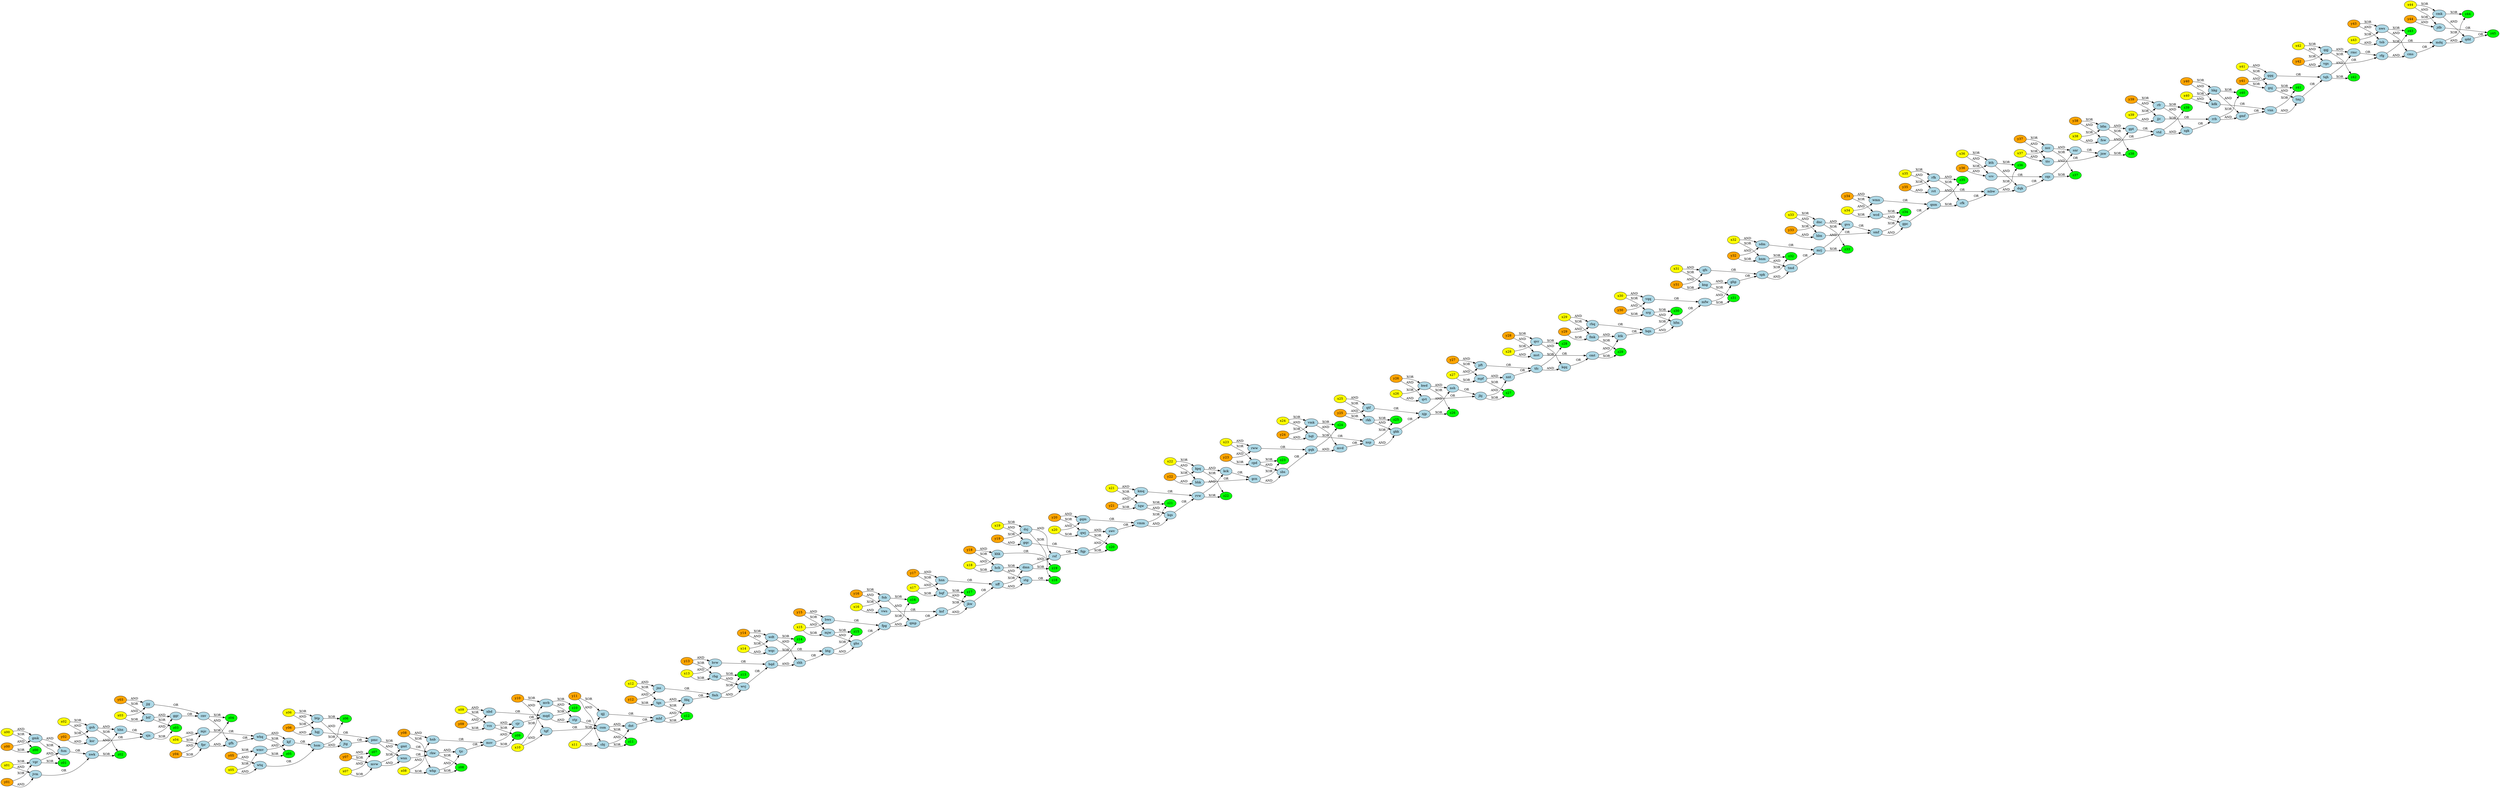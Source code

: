 digraph circuit {
  rankdir=LR;
  "dnt" [label="dnt", fillcolor="lightblue", style="filled", shape="ellipse"];
  "swv" [label="swv", fillcolor="lightblue", style="filled", shape="ellipse"];
  "fsm" [label="fsm", fillcolor="lightblue", style="filled", shape="ellipse"];
  "fnb" [label="fnb", fillcolor="lightblue", style="filled", shape="ellipse"];
  "x04" [label="x04", fillcolor="yellow", style="filled", shape="ellipse"];
  "y39" [label="y39", fillcolor="orange", style="filled", shape="ellipse"];
  "gvs" [label="gvs", fillcolor="lightblue", style="filled", shape="ellipse"];
  "z04" [label="z04", fillcolor="green", style="filled", shape="ellipse"];
  "ggr" [label="ggr", fillcolor="lightblue", style="filled", shape="ellipse"];
  "z20" [label="z20", fillcolor="green", style="filled", shape="ellipse"];
  "tfc" [label="tfc", fillcolor="lightblue", style="filled", shape="ellipse"];
  "vqq" [label="vqq", fillcolor="lightblue", style="filled", shape="ellipse"];
  "x33" [label="x33", fillcolor="yellow", style="filled", shape="ellipse"];
  "y34" [label="y34", fillcolor="orange", style="filled", shape="ellipse"];
  "x12" [label="x12", fillcolor="yellow", style="filled", shape="ellipse"];
  "z14" [label="z14", fillcolor="green", style="filled", shape="ellipse"];
  "qfs" [label="qfs", fillcolor="lightblue", style="filled", shape="ellipse"];
  "rfk" [label="rfk", fillcolor="lightblue", style="filled", shape="ellipse"];
  "vgr" [label="vgr", fillcolor="lightblue", style="filled", shape="ellipse"];
  "hnb" [label="hnb", fillcolor="lightblue", style="filled", shape="ellipse"];
  "hkg" [label="hkg", fillcolor="lightblue", style="filled", shape="ellipse"];
  "x44" [label="x44", fillcolor="yellow", style="filled", shape="ellipse"];
  "y05" [label="y05", fillcolor="orange", style="filled", shape="ellipse"];
  "wdt" [label="wdt", fillcolor="lightblue", style="filled", shape="ellipse"];
  "sjn" [label="sjn", fillcolor="lightblue", style="filled", shape="ellipse"];
  "dsj" [label="dsj", fillcolor="lightblue", style="filled", shape="ellipse"];
  "z28" [label="z28", fillcolor="green", style="filled", shape="ellipse"];
  "mqd" [label="mqd", fillcolor="lightblue", style="filled", shape="ellipse"];
  "nnt" [label="nnt", fillcolor="lightblue", style="filled", shape="ellipse"];
  "z44" [label="z44", fillcolor="green", style="filled", shape="ellipse"];
  "z34" [label="z34", fillcolor="green", style="filled", shape="ellipse"];
  "mrj" [label="mrj", fillcolor="lightblue", style="filled", shape="ellipse"];
  "z33" [label="z33", fillcolor="green", style="filled", shape="ellipse"];
  "y43" [label="y43", fillcolor="orange", style="filled", shape="ellipse"];
  "rfr" [label="rfr", fillcolor="lightblue", style="filled", shape="ellipse"];
  "qqj" [label="qqj", fillcolor="lightblue", style="filled", shape="ellipse"];
  "gfh" [label="gfh", fillcolor="lightblue", style="filled", shape="ellipse"];
  "cjr" [label="cjr", fillcolor="lightblue", style="filled", shape="ellipse"];
  "qnm" [label="qnm", fillcolor="lightblue", style="filled", shape="ellipse"];
  "y18" [label="y18", fillcolor="orange", style="filled", shape="ellipse"];
  "spk" [label="spk", fillcolor="lightblue", style="filled", shape="ellipse"];
  "z21" [label="z21", fillcolor="green", style="filled", shape="ellipse"];
  "bws" [label="bws", fillcolor="lightblue", style="filled", shape="ellipse"];
  "z19" [label="z19", fillcolor="green", style="filled", shape="ellipse"];
  "srg" [label="srg", fillcolor="lightblue", style="filled", shape="ellipse"];
  "hsm" [label="hsm", fillcolor="lightblue", style="filled", shape="ellipse"];
  "x25" [label="x25", fillcolor="yellow", style="filled", shape="ellipse"];
  "z30" [label="z30", fillcolor="green", style="filled", shape="ellipse"];
  "qvr" [label="qvr", fillcolor="lightblue", style="filled", shape="ellipse"];
  "ktk" [label="ktk", fillcolor="lightblue", style="filled", shape="ellipse"];
  "wmn" [label="wmn", fillcolor="lightblue", style="filled", shape="ellipse"];
  "x29" [label="x29", fillcolor="yellow", style="filled", shape="ellipse"];
  "khk" [label="khk", fillcolor="lightblue", style="filled", shape="ellipse"];
  "kjf" [label="kjf", fillcolor="lightblue", style="filled", shape="ellipse"];
  "vmm" [label="vmm", fillcolor="lightblue", style="filled", shape="ellipse"];
  "z40" [label="z40", fillcolor="green", style="filled", shape="ellipse"];
  "pft" [label="pft", fillcolor="lightblue", style="filled", shape="ellipse"];
  "x09" [label="x09", fillcolor="yellow", style="filled", shape="ellipse"];
  "hqd" [label="hqd", fillcolor="lightblue", style="filled", shape="ellipse"];
  "y12" [label="y12", fillcolor="orange", style="filled", shape="ellipse"];
  "mvb" [label="mvb", fillcolor="lightblue", style="filled", shape="ellipse"];
  "vmk" [label="vmk", fillcolor="lightblue", style="filled", shape="ellipse"];
  "z35" [label="z35", fillcolor="green", style="filled", shape="ellipse"];
  "rww" [label="rww", fillcolor="lightblue", style="filled", shape="ellipse"];
  "z16" [label="z16", fillcolor="green", style="filled", shape="ellipse"];
  "x36" [label="x36", fillcolor="yellow", style="filled", shape="ellipse"];
  "z18" [label="z18", fillcolor="green", style="filled", shape="ellipse"];
  "tjc" [label="tjc", fillcolor="lightblue", style="filled", shape="ellipse"];
  "x23" [label="x23", fillcolor="yellow", style="filled", shape="ellipse"];
  "z15" [label="z15", fillcolor="green", style="filled", shape="ellipse"];
  "smf" [label="smf", fillcolor="lightblue", style="filled", shape="ellipse"];
  "rrb" [label="rrb", fillcolor="lightblue", style="filled", shape="ellipse"];
  "z23" [label="z23", fillcolor="green", style="filled", shape="ellipse"];
  "x41" [label="x41", fillcolor="yellow", style="filled", shape="ellipse"];
  "y27" [label="y27", fillcolor="orange", style="filled", shape="ellipse"];
  "z25" [label="z25", fillcolor="green", style="filled", shape="ellipse"];
  "hnn" [label="hnn", fillcolor="lightblue", style="filled", shape="ellipse"];
  "gpc" [label="gpc", fillcolor="lightblue", style="filled", shape="ellipse"];
  "kwd" [label="kwd", fillcolor="lightblue", style="filled", shape="ellipse"];
  "y36" [label="y36", fillcolor="orange", style="filled", shape="ellipse"];
  "ncc" [label="ncc", fillcolor="lightblue", style="filled", shape="ellipse"];
  "mjw" [label="mjw", fillcolor="lightblue", style="filled", shape="ellipse"];
  "shh" [label="shh", fillcolor="lightblue", style="filled", shape="ellipse"];
  "y28" [label="y28", fillcolor="orange", style="filled", shape="ellipse"];
  "wmv" [label="wmv", fillcolor="lightblue", style="filled", shape="ellipse"];
  "rmc" [label="rmc", fillcolor="lightblue", style="filled", shape="ellipse"];
  "y11" [label="y11", fillcolor="orange", style="filled", shape="ellipse"];
  "x32" [label="x32", fillcolor="yellow", style="filled", shape="ellipse"];
  "y20" [label="y20", fillcolor="orange", style="filled", shape="ellipse"];
  "x21" [label="x21", fillcolor="yellow", style="filled", shape="ellipse"];
  "kth" [label="kth", fillcolor="lightblue", style="filled", shape="ellipse"];
  "qqq" [label="qqq", fillcolor="lightblue", style="filled", shape="ellipse"];
  "njp" [label="njp", fillcolor="lightblue", style="filled", shape="ellipse"];
  "vws" [label="vws", fillcolor="lightblue", style="filled", shape="ellipse"];
  "ksf" [label="ksf", fillcolor="lightblue", style="filled", shape="ellipse"];
  "vtd" [label="vtd", fillcolor="lightblue", style="filled", shape="ellipse"];
  "rhq" [label="rhq", fillcolor="lightblue", style="filled", shape="ellipse"];
  "z06" [label="z06", fillcolor="green", style="filled", shape="ellipse"];
  "jjg" [label="jjg", fillcolor="lightblue", style="filled", shape="ellipse"];
  "whq" [label="whq", fillcolor="lightblue", style="filled", shape="ellipse"];
  "fqp" [label="fqp", fillcolor="lightblue", style="filled", shape="ellipse"];
  "gqm" [label="gqm", fillcolor="lightblue", style="filled", shape="ellipse"];
  "rfg" [label="rfg", fillcolor="lightblue", style="filled", shape="ellipse"];
  "cmt" [label="cmt", fillcolor="lightblue", style="filled", shape="ellipse"];
  "z17" [label="z17", fillcolor="green", style="filled", shape="ellipse"];
  "y44" [label="y44", fillcolor="orange", style="filled", shape="ellipse"];
  "kpq" [label="kpq", fillcolor="lightblue", style="filled", shape="ellipse"];
  "btg" [label="btg", fillcolor="lightblue", style="filled", shape="ellipse"];
  "gpt" [label="gpt", fillcolor="lightblue", style="filled", shape="ellipse"];
  "y21" [label="y21", fillcolor="orange", style="filled", shape="ellipse"];
  "x42" [label="x42", fillcolor="yellow", style="filled", shape="ellipse"];
  "y03" [label="y03", fillcolor="orange", style="filled", shape="ellipse"];
  "x06" [label="x06", fillcolor="yellow", style="filled", shape="ellipse"];
  "z36" [label="z36", fillcolor="green", style="filled", shape="ellipse"];
  "gmt" [label="gmt", fillcolor="lightblue", style="filled", shape="ellipse"];
  "z38" [label="z38", fillcolor="green", style="filled", shape="ellipse"];
  "z11" [label="z11", fillcolor="green", style="filled", shape="ellipse"];
  "nsh" [label="nsh", fillcolor="lightblue", style="filled", shape="ellipse"];
  "ttv" [label="ttv", fillcolor="lightblue", style="filled", shape="ellipse"];
  "x19" [label="x19", fillcolor="yellow", style="filled", shape="ellipse"];
  "y37" [label="y37", fillcolor="orange", style="filled", shape="ellipse"];
  "gqk" [label="gqk", fillcolor="lightblue", style="filled", shape="ellipse"];
  "gnj" [label="gnj", fillcolor="lightblue", style="filled", shape="ellipse"];
  "z27" [label="z27", fillcolor="green", style="filled", shape="ellipse"];
  "x35" [label="x35", fillcolor="yellow", style="filled", shape="ellipse"];
  "gcn" [label="gcn", fillcolor="lightblue", style="filled", shape="ellipse"];
  "z32" [label="z32", fillcolor="green", style="filled", shape="ellipse"];
  "cfk" [label="cfk", fillcolor="lightblue", style="filled", shape="ellipse"];
  "hqn" [label="hqn", fillcolor="lightblue", style="filled", shape="ellipse"];
  "y08" [label="y08", fillcolor="orange", style="filled", shape="ellipse"];
  "qjj" [label="qjj", fillcolor="lightblue", style="filled", shape="ellipse"];
  "gqc" [label="gqc", fillcolor="lightblue", style="filled", shape="ellipse"];
  "btp" [label="btp", fillcolor="lightblue", style="filled", shape="ellipse"];
  "ghp" [label="ghp", fillcolor="lightblue", style="filled", shape="ellipse"];
  "z03" [label="z03", fillcolor="green", style="filled", shape="ellipse"];
  "x08" [label="x08", fillcolor="yellow", style="filled", shape="ellipse"];
  "z29" [label="z29", fillcolor="green", style="filled", shape="ellipse"];
  "whp" [label="whp", fillcolor="lightblue", style="filled", shape="ellipse"];
  "z39" [label="z39", fillcolor="green", style="filled", shape="ellipse"];
  "mhf" [label="mhf", fillcolor="lightblue", style="filled", shape="ellipse"];
  "cbj" [label="cbj", fillcolor="lightblue", style="filled", shape="ellipse"];
  "kmq" [label="kmq", fillcolor="lightblue", style="filled", shape="ellipse"];
  "qvt" [label="qvt", fillcolor="lightblue", style="filled", shape="ellipse"];
  "kck" [label="kck", fillcolor="lightblue", style="filled", shape="ellipse"];
  "qwj" [label="qwj", fillcolor="lightblue", style="filled", shape="ellipse"];
  "x22" [label="x22", fillcolor="yellow", style="filled", shape="ellipse"];
  "z43" [label="z43", fillcolor="green", style="filled", shape="ellipse"];
  "x30" [label="x30", fillcolor="yellow", style="filled", shape="ellipse"];
  "sgk" [label="sgk", fillcolor="lightblue", style="filled", shape="ellipse"];
  "x02" [label="x02", fillcolor="yellow", style="filled", shape="ellipse"];
  "x01" [label="x01", fillcolor="yellow", style="filled", shape="ellipse"];
  "y42" [label="y42", fillcolor="orange", style="filled", shape="ellipse"];
  "jtg" [label="jtg", fillcolor="lightblue", style="filled", shape="ellipse"];
  "jbj" [label="jbj", fillcolor="lightblue", style="filled", shape="ellipse"];
  "y14" [label="y14", fillcolor="orange", style="filled", shape="ellipse"];
  "fmh" [label="fmh", fillcolor="lightblue", style="filled", shape="ellipse"];
  "y15" [label="y15", fillcolor="orange", style="filled", shape="ellipse"];
  "bhk" [label="bhk", fillcolor="lightblue", style="filled", shape="ellipse"];
  "x39" [label="x39", fillcolor="yellow", style="filled", shape="ellipse"];
  "fdq" [label="fdq", fillcolor="lightblue", style="filled", shape="ellipse"];
  "y07" [label="y07", fillcolor="orange", style="filled", shape="ellipse"];
  "gmf" [label="gmf", fillcolor="lightblue", style="filled", shape="ellipse"];
  "dmn" [label="dmn", fillcolor="lightblue", style="filled", shape="ellipse"];
  "dnc" [label="dnc", fillcolor="lightblue", style="filled", shape="ellipse"];
  "z41" [label="z41", fillcolor="green", style="filled", shape="ellipse"];
  "x34" [label="x34", fillcolor="yellow", style="filled", shape="ellipse"];
  "x15" [label="x15", fillcolor="yellow", style="filled", shape="ellipse"];
  "y10" [label="y10", fillcolor="orange", style="filled", shape="ellipse"];
  "y25" [label="y25", fillcolor="orange", style="filled", shape="ellipse"];
  "gkk" [label="gkk", fillcolor="lightblue", style="filled", shape="ellipse"];
  "z42" [label="z42", fillcolor="green", style="filled", shape="ellipse"];
  "wcd" [label="wcd", fillcolor="lightblue", style="filled", shape="ellipse"];
  "mst" [label="mst", fillcolor="lightblue", style="filled", shape="ellipse"];
  "nbd" [label="nbd", fillcolor="lightblue", style="filled", shape="ellipse"];
  "x00" [label="x00", fillcolor="yellow", style="filled", shape="ellipse"];
  "mjc" [label="mjc", fillcolor="lightblue", style="filled", shape="ellipse"];
  "sdm" [label="sdm", fillcolor="lightblue", style="filled", shape="ellipse"];
  "csm" [label="csm", fillcolor="lightblue", style="filled", shape="ellipse"];
  "z22" [label="z22", fillcolor="green", style="filled", shape="ellipse"];
  "hhn" [label="hhn", fillcolor="lightblue", style="filled", shape="ellipse"];
  "hfm" [label="hfm", fillcolor="lightblue", style="filled", shape="ellipse"];
  "z24" [label="z24", fillcolor="green", style="filled", shape="ellipse"];
  "tmd" [label="tmd", fillcolor="lightblue", style="filled", shape="ellipse"];
  "z12" [label="z12", fillcolor="green", style="filled", shape="ellipse"];
  "nws" [label="nws", fillcolor="lightblue", style="filled", shape="ellipse"];
  "qmp" [label="qmp", fillcolor="lightblue", style="filled", shape="ellipse"];
  "ghs" [label="ghs", fillcolor="lightblue", style="filled", shape="ellipse"];
  "hvw" [label="hvw", fillcolor="lightblue", style="filled", shape="ellipse"];
  "mvd" [label="mvd", fillcolor="lightblue", style="filled", shape="ellipse"];
  "z26" [label="z26", fillcolor="green", style="filled", shape="ellipse"];
  "gmk" [label="gmk", fillcolor="lightblue", style="filled", shape="ellipse"];
  "x27" [label="x27", fillcolor="yellow", style="filled", shape="ellipse"];
  "x43" [label="x43", fillcolor="yellow", style="filled", shape="ellipse"];
  "tsb" [label="tsb", fillcolor="lightblue", style="filled", shape="ellipse"];
  "x18" [label="x18", fillcolor="yellow", style="filled", shape="ellipse"];
  "vnn" [label="vnn", fillcolor="lightblue", style="filled", shape="ellipse"];
  "fmk" [label="fmk", fillcolor="lightblue", style="filled", shape="ellipse"];
  "cms" [label="cms", fillcolor="lightblue", style="filled", shape="ellipse"];
  "y16" [label="y16", fillcolor="orange", style="filled", shape="ellipse"];
  "bqf" [label="bqf", fillcolor="lightblue", style="filled", shape="ellipse"];
  "vrv" [label="vrv", fillcolor="lightblue", style="filled", shape="ellipse"];
  "y19" [label="y19", fillcolor="orange", style="filled", shape="ellipse"];
  "mbw" [label="mbw", fillcolor="lightblue", style="filled", shape="ellipse"];
  "jns" [label="jns", fillcolor="lightblue", style="filled", shape="ellipse"];
  "x10" [label="x10", fillcolor="yellow", style="filled", shape="ellipse"];
  "z02" [label="z02", fillcolor="green", style="filled", shape="ellipse"];
  "z45" [label="z45", fillcolor="green", style="filled", shape="ellipse"];
  "z01" [label="z01", fillcolor="green", style="filled", shape="ellipse"];
  "mfw" [label="mfw", fillcolor="lightblue", style="filled", shape="ellipse"];
  "y09" [label="y09", fillcolor="orange", style="filled", shape="ellipse"];
  "y26" [label="y26", fillcolor="orange", style="filled", shape="ellipse"];
  "y17" [label="y17", fillcolor="orange", style="filled", shape="ellipse"];
  "nwk" [label="nwk", fillcolor="lightblue", style="filled", shape="ellipse"];
  "y00" [label="y00", fillcolor="orange", style="filled", shape="ellipse"];
  "hgj" [label="hgj", fillcolor="lightblue", style="filled", shape="ellipse"];
  "y40" [label="y40", fillcolor="orange", style="filled", shape="ellipse"];
  "mpf" [label="mpf", fillcolor="lightblue", style="filled", shape="ellipse"];
  "gsh" [label="gsh", fillcolor="lightblue", style="filled", shape="ellipse"];
  "qtf" [label="qtf", fillcolor="lightblue", style="filled", shape="ellipse"];
  "x40" [label="x40", fillcolor="yellow", style="filled", shape="ellipse"];
  "nff" [label="nff", fillcolor="lightblue", style="filled", shape="ellipse"];
  "y38" [label="y38", fillcolor="orange", style="filled", shape="ellipse"];
  "y13" [label="y13", fillcolor="orange", style="filled", shape="ellipse"];
  "x16" [label="x16", fillcolor="yellow", style="filled", shape="ellipse"];
  "x13" [label="x13", fillcolor="yellow", style="filled", shape="ellipse"];
  "x31" [label="x31", fillcolor="yellow", style="filled", shape="ellipse"];
  "y33" [label="y33", fillcolor="orange", style="filled", shape="ellipse"];
  "kng" [label="kng", fillcolor="lightblue", style="filled", shape="ellipse"];
  "vgs" [label="vgs", fillcolor="lightblue", style="filled", shape="ellipse"];
  "dqk" [label="dqk", fillcolor="lightblue", style="filled", shape="ellipse"];
  "jkw" [label="jkw", fillcolor="lightblue", style="filled", shape="ellipse"];
  "rct" [label="rct", fillcolor="lightblue", style="filled", shape="ellipse"];
  "x26" [label="x26", fillcolor="yellow", style="filled", shape="ellipse"];
  "hbn" [label="hbn", fillcolor="lightblue", style="filled", shape="ellipse"];
  "y31" [label="y31", fillcolor="orange", style="filled", shape="ellipse"];
  "tgs" [label="tgs", fillcolor="lightblue", style="filled", shape="ellipse"];
  "jnw" [label="jnw", fillcolor="lightblue", style="filled", shape="ellipse"];
  "z31" [label="z31", fillcolor="green", style="filled", shape="ellipse"];
  "z00" [label="z00", fillcolor="green", style="filled", shape="ellipse"];
  "kqs" [label="kqs", fillcolor="lightblue", style="filled", shape="ellipse"];
  "sbs" [label="sbs", fillcolor="lightblue", style="filled", shape="ellipse"];
  "jjc" [label="jjc", fillcolor="lightblue", style="filled", shape="ellipse"];
  "hqt" [label="hqt", fillcolor="lightblue", style="filled", shape="ellipse"];
  "cqs" [label="cqs", fillcolor="lightblue", style="filled", shape="ellipse"];
  "msv" [label="msv", fillcolor="lightblue", style="filled", shape="ellipse"];
  "bfm" [label="bfm", fillcolor="lightblue", style="filled", shape="ellipse"];
  "cmk" [label="cmk", fillcolor="lightblue", style="filled", shape="ellipse"];
  "jvm" [label="jvm", fillcolor="lightblue", style="filled", shape="ellipse"];
  "z08" [label="z08", fillcolor="green", style="filled", shape="ellipse"];
  "x37" [label="x37", fillcolor="yellow", style="filled", shape="ellipse"];
  "x38" [label="x38", fillcolor="yellow", style="filled", shape="ellipse"];
  "z07" [label="z07", fillcolor="green", style="filled", shape="ellipse"];
  "y35" [label="y35", fillcolor="orange", style="filled", shape="ellipse"];
  "rkw" [label="rkw", fillcolor="lightblue", style="filled", shape="ellipse"];
  "z10" [label="z10", fillcolor="green", style="filled", shape="ellipse"];
  "stg" [label="stg", fillcolor="lightblue", style="filled", shape="ellipse"];
  "fpr" [label="fpr", fillcolor="lightblue", style="filled", shape="ellipse"];
  "ksr" [label="ksr", fillcolor="lightblue", style="filled", shape="ellipse"];
  "mvw" [label="mvw", fillcolor="lightblue", style="filled", shape="ellipse"];
  "y04" [label="y04", fillcolor="orange", style="filled", shape="ellipse"];
  "y22" [label="y22", fillcolor="orange", style="filled", shape="ellipse"];
  "x05" [label="x05", fillcolor="yellow", style="filled", shape="ellipse"];
  "y32" [label="y32", fillcolor="orange", style="filled", shape="ellipse"];
  "nsp" [label="nsp", fillcolor="lightblue", style="filled", shape="ellipse"];
  "qdd" [label="qdd", fillcolor="lightblue", style="filled", shape="ellipse"];
  "wnn" [label="wnn", fillcolor="lightblue", style="filled", shape="ellipse"];
  "fsw" [label="fsw", fillcolor="lightblue", style="filled", shape="ellipse"];
  "y06" [label="y06", fillcolor="orange", style="filled", shape="ellipse"];
  "x07" [label="x07", fillcolor="yellow", style="filled", shape="ellipse"];
  "x03" [label="x03", fillcolor="yellow", style="filled", shape="ellipse"];
  "y01" [label="y01", fillcolor="orange", style="filled", shape="ellipse"];
  "rhg" [label="rhg", fillcolor="lightblue", style="filled", shape="ellipse"];
  "z13" [label="z13", fillcolor="green", style="filled", shape="ellipse"];
  "kdk" [label="kdk", fillcolor="lightblue", style="filled", shape="ellipse"];
  "z05" [label="z05", fillcolor="green", style="filled", shape="ellipse"];
  "snr" [label="snr", fillcolor="lightblue", style="filled", shape="ellipse"];
  "tgf" [label="tgf", fillcolor="lightblue", style="filled", shape="ellipse"];
  "wvj" [label="wvj", fillcolor="lightblue", style="filled", shape="ellipse"];
  "x28" [label="x28", fillcolor="yellow", style="filled", shape="ellipse"];
  "cpd" [label="cpd", fillcolor="lightblue", style="filled", shape="ellipse"];
  "tqw" [label="tqw", fillcolor="lightblue", style="filled", shape="ellipse"];
  "x24" [label="x24", fillcolor="yellow", style="filled", shape="ellipse"];
  "y29" [label="y29", fillcolor="orange", style="filled", shape="ellipse"];
  "y23" [label="y23", fillcolor="orange", style="filled", shape="ellipse"];
  "wtq" [label="wtq", fillcolor="lightblue", style="filled", shape="ellipse"];
  "mdq" [label="mdq", fillcolor="lightblue", style="filled", shape="ellipse"];
  "stp" [label="stp", fillcolor="lightblue", style="filled", shape="ellipse"];
  "rsf" [label="rsf", fillcolor="lightblue", style="filled", shape="ellipse"];
  "tmj" [label="tmj", fillcolor="lightblue", style="filled", shape="ellipse"];
  "vcs" [label="vcs", fillcolor="lightblue", style="filled", shape="ellipse"];
  "hch" [label="hch", fillcolor="lightblue", style="filled", shape="ellipse"];
  "y41" [label="y41", fillcolor="orange", style="filled", shape="ellipse"];
  "y30" [label="y30", fillcolor="orange", style="filled", shape="ellipse"];
  "cnv" [label="cnv", fillcolor="lightblue", style="filled", shape="ellipse"];
  "fpg" [label="fpg", fillcolor="lightblue", style="filled", shape="ellipse"];
  "wqc" [label="wqc", fillcolor="lightblue", style="filled", shape="ellipse"];
  "tqh" [label="tqh", fillcolor="lightblue", style="filled", shape="ellipse"];
  "x11" [label="x11", fillcolor="yellow", style="filled", shape="ellipse"];
  "rvw" [label="rvw", fillcolor="lightblue", style="filled", shape="ellipse"];
  "kqq" [label="kqq", fillcolor="lightblue", style="filled", shape="ellipse"];
  "pmc" [label="pmc", fillcolor="lightblue", style="filled", shape="ellipse"];
  "btf" [label="btf", fillcolor="lightblue", style="filled", shape="ellipse"];
  "rkh" [label="rkh", fillcolor="lightblue", style="filled", shape="ellipse"];
  "y02" [label="y02", fillcolor="orange", style="filled", shape="ellipse"];
  "z37" [label="z37", fillcolor="green", style="filled", shape="ellipse"];
  "bnm" [label="bnm", fillcolor="lightblue", style="filled", shape="ellipse"];
  "x14" [label="x14", fillcolor="yellow", style="filled", shape="ellipse"];
  "x20" [label="x20", fillcolor="yellow", style="filled", shape="ellipse"];
  "x17" [label="x17", fillcolor="yellow", style="filled", shape="ellipse"];
  "z09" [label="z09", fillcolor="green", style="filled", shape="ellipse"];
  "jdb" [label="jdb", fillcolor="lightblue", style="filled", shape="ellipse"];
  "y24" [label="y24", fillcolor="orange", style="filled", shape="ellipse"];
  "ksf" -> "jkw" [label="AND"];
  "bqf" -> "jkw" [label="AND"];
  "x42" -> "vgs" [label="AND"];
  "y42" -> "vgs" [label="AND"];
  "wmv" -> "kjf" [label="AND"];
  "whq" -> "kjf" [label="AND"];
  "mrj" -> "gvs" [label="AND"];
  "dnc" -> "gvs" [label="AND"];
  "tjc" -> "msv" [label="OR"];
  "hnb" -> "msv" [label="OR"];
  "kpq" -> "kck" [label="AND"];
  "rvw" -> "kck" [label="AND"];
  "wvj" -> "hqd" [label="OR"];
  "hvw" -> "hqd" [label="OR"];
  "fqp" -> "z20" [label="XOR"];
  "qwj" -> "z20" [label="XOR"];
  "x28" -> "qvr" [label="XOR"];
  "y28" -> "qvr" [label="XOR"];
  "x20" -> "gqm" [label="AND"];
  "y20" -> "gqm" [label="AND"];
  "cpd" -> "sbs" [label="AND"];
  "gcn" -> "sbs" [label="AND"];
  "y07" -> "z07" [label="AND"];
  "x07" -> "z07" [label="AND"];
  "hnn" -> "nff" [label="OR"];
  "jkw" -> "nff" [label="OR"];
  "x39" -> "rfr" [label="XOR"];
  "y39" -> "rfr" [label="XOR"];
  "y15" -> "mjw" [label="XOR"];
  "x15" -> "mjw" [label="XOR"];
  "wmv" -> "z05" [label="XOR"];
  "whq" -> "z05" [label="XOR"];
  "y22" -> "kpq" [label="XOR"];
  "x22" -> "kpq" [label="XOR"];
  "ncc" -> "snr" [label="AND"];
  "cqs" -> "snr" [label="AND"];
  "x24" -> "vmk" [label="XOR"];
  "y24" -> "vmk" [label="XOR"];
  "csm" -> "dnt" [label="AND"];
  "cbj" -> "dnt" [label="AND"];
  "y02" -> "gsh" [label="XOR"];
  "x02" -> "gsh" [label="XOR"];
  "x00" -> "gmk" [label="AND"];
  "y00" -> "gmk" [label="AND"];
  "vgr" -> "z01" [label="XOR"];
  "gmk" -> "z01" [label="XOR"];
  "dmn" -> "z19" [label="XOR"];
  "dsj" -> "z19" [label="XOR"];
  "vtd" -> "sgk" [label="AND"];
  "rfr" -> "sgk" [label="AND"];
  "hch" -> "dmn" [label="XOR"];
  "nff" -> "dmn" [label="XOR"];
  "ghp" -> "spk" [label="OR"];
  "qfs" -> "spk" [label="OR"];
  "mhf" -> "fdq" [label="AND"];
  "tgs" -> "fdq" [label="AND"];
  "x13" -> "rhg" [label="XOR"];
  "y13" -> "rhg" [label="XOR"];
  "y24" -> "hqt" [label="AND"];
  "x24" -> "hqt" [label="AND"];
  "btp" -> "jtg" [label="AND"];
  "hsm" -> "jtg" [label="AND"];
  "qqj" -> "z42" [label="XOR"];
  "tqh" -> "z42" [label="XOR"];
  "x33" -> "hbn" [label="AND"];
  "y33" -> "hbn" [label="AND"];
  "y12" -> "jns" [label="AND"];
  "x12" -> "jns" [label="AND"];
  "y01" -> "vgr" [label="XOR"];
  "x01" -> "vgr" [label="XOR"];
  "mvb" -> "stp" [label="AND"];
  "mqd" -> "stp" [label="AND"];
  "x10" -> "tgf" [label="AND"];
  "y10" -> "tgf" [label="AND"];
  "wdt" -> "shh" [label="AND"];
  "hqd" -> "shh" [label="AND"];
  "jjc" -> "rrb" [label="OR"];
  "sgk" -> "rrb" [label="OR"];
  "gsh" -> "hhn" [label="AND"];
  "nwk" -> "hhn" [label="AND"];
  "x07" -> "mvw" [label="XOR"];
  "y07" -> "mvw" [label="XOR"];
  "y39" -> "jjc" [label="AND"];
  "x39" -> "jjc" [label="AND"];
  "gcn" -> "z23" [label="XOR"];
  "cpd" -> "z23" [label="XOR"];
  "vws" -> "ksf" [label="OR"];
  "qmp" -> "ksf" [label="OR"];
  "kmq" -> "rvw" [label="OR"];
  "kqs" -> "rvw" [label="OR"];
  "hkg" -> "z40" [label="XOR"];
  "rrb" -> "z40" [label="XOR"];
  "qnm" -> "z35" [label="AND"];
  "rfk" -> "z35" [label="AND"];
  "y11" -> "qjj" [label="XOR"];
  "x11" -> "qjj" [label="XOR"];
  "gmf" -> "vnn" [label="OR"];
  "kdk" -> "vnn" [label="OR"];
  "sbs" -> "gqk" [label="OR"];
  "rww" -> "gqk" [label="OR"];
  "y30" -> "vqq" [label="AND"];
  "x30" -> "vqq" [label="AND"];
  "x06" -> "btp" [label="XOR"];
  "y06" -> "btp" [label="XOR"];
  "x01" -> "jvm" [label="AND"];
  "y01" -> "jvm" [label="AND"];
  "x05" -> "wtq" [label="AND"];
  "y05" -> "wtq" [label="AND"];
  "y27" -> "pft" [label="AND"];
  "x27" -> "pft" [label="AND"];
  "kqq" -> "cmt" [label="OR"];
  "mst" -> "cmt" [label="OR"];
  "y17" -> "bqf" [label="XOR"];
  "x17" -> "bqf" [label="XOR"];
  "btg" -> "z15" [label="XOR"];
  "mjw" -> "z15" [label="XOR"];
  "x16" -> "fnb" [label="XOR"];
  "y16" -> "fnb" [label="XOR"];
  "mbw" -> "z36" [label="XOR"];
  "kth" -> "z36" [label="XOR"];
  "x41" -> "qqq" [label="AND"];
  "y41" -> "qqq" [label="AND"];
  "hqn" -> "hfm" [label="AND"];
  "srg" -> "hfm" [label="AND"];
  "swv" -> "vmm" [label="OR"];
  "gqm" -> "vmm" [label="OR"];
  "qdd" -> "z45" [label="OR"];
  "jdb" -> "z45" [label="OR"];
  "mvd" -> "nsp" [label="OR"];
  "hqt" -> "nsp" [label="OR"];
  "y10" -> "mvb" [label="XOR"];
  "x10" -> "mvb" [label="XOR"];
  "x20" -> "qwj" [label="XOR"];
  "y20" -> "qwj" [label="XOR"];
  "dqk" -> "cqs" [label="OR"];
  "vrv" -> "cqs" [label="OR"];
  "gqk" -> "z24" [label="XOR"];
  "vmk" -> "z24" [label="XOR"];
  "y16" -> "vws" [label="AND"];
  "x16" -> "vws" [label="AND"];
  "mpf" -> "nnt" [label="AND"];
  "jbj" -> "nnt" [label="AND"];
  "fnb" -> "qmp" [label="AND"];
  "fpg" -> "qmp" [label="AND"];
  "jtg" -> "pmc" [label="OR"];
  "hgj" -> "pmc" [label="OR"];
  "nwk" -> "z02" [label="XOR"];
  "gsh" -> "z02" [label="XOR"];
  "y32" -> "sdm" [label="AND"];
  "x32" -> "sdm" [label="AND"];
  "qtf" -> "njp" [label="OR"];
  "gkk" -> "njp" [label="OR"];
  "qwj" -> "swv" [label="AND"];
  "fqp" -> "swv" [label="AND"];
  "jns" -> "fmh" [label="OR"];
  "fdq" -> "fmh" [label="OR"];
  "y42" -> "qqj" [label="XOR"];
  "x42" -> "qqj" [label="XOR"];
  "bqf" -> "z17" [label="XOR"];
  "ksf" -> "z17" [label="XOR"];
  "rfg" -> "cms" [label="AND"];
  "nws" -> "cms" [label="AND"];
  "mdq" -> "qdd" [label="AND"];
  "cmk" -> "qdd" [label="AND"];
  "x21" -> "tqw" [label="XOR"];
  "y21" -> "tqw" [label="XOR"];
  "y41" -> "gnj" [label="XOR"];
  "x41" -> "gnj" [label="XOR"];
  "y33" -> "dnc" [label="XOR"];
  "x33" -> "dnc" [label="XOR"];
  "sjn" -> "z03" [label="XOR"];
  "btf" -> "z03" [label="XOR"];
  "x23" -> "cpd" [label="XOR"];
  "y23" -> "cpd" [label="XOR"];
  "y27" -> "mpf" [label="XOR"];
  "x27" -> "mpf" [label="XOR"];
  "y31" -> "kng" [label="XOR"];
  "x31" -> "kng" [label="XOR"];
  "vgs" -> "rfg" [label="OR"];
  "rmc" -> "rfg" [label="OR"];
  "y22" -> "bhk" [label="AND"];
  "x22" -> "bhk" [label="AND"];
  "y35" -> "rfk" [label="XOR"];
  "x35" -> "rfk" [label="XOR"];
  "wdt" -> "z14" [label="XOR"];
  "hqd" -> "z14" [label="XOR"];
  "qvt" -> "jbj" [label="OR"];
  "nsh" -> "jbj" [label="OR"];
  "fmk" -> "ktk" [label="AND"];
  "cmt" -> "ktk" [label="AND"];
  "x06" -> "hgj" [label="AND"];
  "y06" -> "hgj" [label="AND"];
  "qqq" -> "tqh" [label="OR"];
  "tmj" -> "tqh" [label="OR"];
  "vmm" -> "kqs" [label="AND"];
  "tqw" -> "kqs" [label="AND"];
  "rkh" -> "gkk" [label="AND"];
  "nsp" -> "gkk" [label="AND"];
  "wcd" -> "gpc" [label="AND"];
  "smf" -> "gpc" [label="AND"];
  "x36" -> "kth" [label="XOR"];
  "y36" -> "kth" [label="XOR"];
  "x34" -> "wcd" [label="XOR"];
  "y34" -> "wcd" [label="XOR"];
  "rhg" -> "z13" [label="XOR"];
  "fmh" -> "z13" [label="XOR"];
  "x00" -> "z00" [label="XOR"];
  "y00" -> "z00" [label="XOR"];
  "y43" -> "tsb" [label="AND"];
  "x43" -> "tsb" [label="AND"];
  "fsm" -> "nwk" [label="OR"];
  "jvm" -> "nwk" [label="OR"];
  "gpt" -> "vtd" [label="OR"];
  "fsw" -> "vtd" [label="OR"];
  "btg" -> "ghs" [label="AND"];
  "mjw" -> "ghs" [label="AND"];
  "wmn" -> "qnm" [label="OR"];
  "gpc" -> "qnm" [label="OR"];
  "x28" -> "mst" [label="AND"];
  "y28" -> "mst" [label="AND"];
  "y05" -> "wmv" [label="XOR"];
  "x05" -> "wmv" [label="XOR"];
  "y18" -> "hch" [label="XOR"];
  "x18" -> "hch" [label="XOR"];
  "bws" -> "fpg" [label="OR"];
  "ghs" -> "fpg" [label="OR"];
  "y44" -> "jdb" [label="AND"];
  "x44" -> "jdb" [label="AND"];
  "kng" -> "ghp" [label="AND"];
  "mfw" -> "ghp" [label="AND"];
  "y14" -> "wqc" [label="AND"];
  "x14" -> "wqc" [label="AND"];
  "y32" -> "bnm" [label="XOR"];
  "x32" -> "bnm" [label="XOR"];
  "cjr" -> "mqd" [label="OR"];
  "nbd" -> "mqd" [label="OR"];
  "y26" -> "qvt" [label="AND"];
  "x26" -> "qvt" [label="AND"];
  "njp" -> "z26" [label="XOR"];
  "kwd" -> "z26" [label="XOR"];
  "rvw" -> "z22" [label="XOR"];
  "kpq" -> "z22" [label="XOR"];
  "bfm" -> "z38" [label="XOR"];
  "jnw" -> "z38" [label="XOR"];
  "dsj" -> "rsf" [label="AND"];
  "dmn" -> "rsf" [label="AND"];
  "rkw" -> "z08" [label="XOR"];
  "whp" -> "z08" [label="XOR"];
  "x29" -> "rhq" [label="AND"];
  "y29" -> "rhq" [label="AND"];
  "y40" -> "hkg" [label="XOR"];
  "x40" -> "hkg" [label="XOR"];
  "gqc" -> "fqp" [label="OR"];
  "rsf" -> "fqp" [label="OR"];
  "x37" -> "ttv" [label="AND"];
  "y37" -> "ttv" [label="AND"];
  "y15" -> "bws" [label="AND"];
  "x15" -> "bws" [label="AND"];
  "rhg" -> "wvj" [label="AND"];
  "fmh" -> "wvj" [label="AND"];
  "x23" -> "rww" [label="AND"];
  "y23" -> "rww" [label="AND"];
  "mvb" -> "z10" [label="XOR"];
  "mqd" -> "z10" [label="XOR"];
  "qvr" -> "z28" [label="XOR"];
  "tfc" -> "z28" [label="XOR"];
  "x40" -> "kdk" [label="AND"];
  "y40" -> "kdk" [label="AND"];
  "wnn" -> "rkw" [label="OR"];
  "gmt" -> "rkw" [label="OR"];
  "x13" -> "hvw" [label="AND"];
  "y13" -> "hvw" [label="AND"];
  "fpr" -> "z04" [label="XOR"];
  "cnv" -> "z04" [label="XOR"];
  "x18" -> "khk" [label="AND"];
  "y18" -> "khk" [label="AND"];
  "rct" -> "mbw" [label="OR"];
  "cfk" -> "mbw" [label="OR"];
  "fmk" -> "z29" [label="XOR"];
  "cmt" -> "z29" [label="XOR"];
  "fpg" -> "z16" [label="XOR"];
  "fnb" -> "z16" [label="XOR"];
  "y26" -> "kwd" [label="XOR"];
  "x26" -> "kwd" [label="XOR"];
  "x31" -> "qfs" [label="AND"];
  "y31" -> "qfs" [label="AND"];
  "nff" -> "stg" [label="AND"];
  "hch" -> "stg" [label="AND"];
  "jjg" -> "cnv" [label="OR"];
  "ggr" -> "cnv" [label="OR"];
  "kth" -> "dqk" [label="AND"];
  "mbw" -> "dqk" [label="AND"];
  "btp" -> "z06" [label="XOR"];
  "hsm" -> "z06" [label="XOR"];
  "qvr" -> "kqq" [label="AND"];
  "tfc" -> "kqq" [label="AND"];
  "y35" -> "rct" [label="AND"];
  "x35" -> "rct" [label="AND"];
  "whp" -> "tjc" [label="AND"];
  "rkw" -> "tjc" [label="AND"];
  "vcs" -> "z09" [label="XOR"];
  "msv" -> "z09" [label="XOR"];
  "cmk" -> "z44" [label="XOR"];
  "mdq" -> "z44" [label="XOR"];
  "rrb" -> "gmf" [label="AND"];
  "hkg" -> "gmf" [label="AND"];
  "tgs" -> "z12" [label="XOR"];
  "mhf" -> "z12" [label="XOR"];
  "y03" -> "jjg" [label="AND"];
  "x03" -> "jjg" [label="AND"];
  "y12" -> "tgs" [label="XOR"];
  "x12" -> "tgs" [label="XOR"];
  "mvw" -> "wnn" [label="AND"];
  "pmc" -> "wnn" [label="AND"];
  "x37" -> "ncc" [label="XOR"];
  "y37" -> "ncc" [label="XOR"];
  "y08" -> "whp" [label="XOR"];
  "x08" -> "whp" [label="XOR"];
  "y04" -> "fpr" [label="XOR"];
  "x04" -> "fpr" [label="XOR"];
  "y34" -> "wmn" [label="AND"];
  "x34" -> "wmn" [label="AND"];
  "y44" -> "cmk" [label="XOR"];
  "x44" -> "cmk" [label="XOR"];
  "x03" -> "btf" [label="XOR"];
  "y03" -> "btf" [label="XOR"];
  "hqn" -> "z30" [label="XOR"];
  "srg" -> "z30" [label="XOR"];
  "vnn" -> "z41" [label="XOR"];
  "gnj" -> "z41" [label="XOR"];
  "btf" -> "ggr" [label="AND"];
  "sjn" -> "ggr" [label="AND"];
  "vgr" -> "fsm" [label="AND"];
  "gmk" -> "fsm" [label="AND"];
  "nsp" -> "z25" [label="XOR"];
  "rkh" -> "z25" [label="XOR"];
  "y21" -> "kmq" [label="AND"];
  "x21" -> "kmq" [label="AND"];
  "khk" -> "z18" [label="OR"];
  "stg" -> "z18" [label="OR"];
  "x19" -> "gqc" [label="AND"];
  "y19" -> "gqc" [label="AND"];
  "y25" -> "qtf" [label="AND"];
  "x25" -> "qtf" [label="AND"];
  "x14" -> "wdt" [label="XOR"];
  "y14" -> "wdt" [label="XOR"];
  "vmm" -> "z21" [label="XOR"];
  "tqw" -> "z21" [label="XOR"];
  "x43" -> "nws" [label="XOR"];
  "y43" -> "nws" [label="XOR"];
  "gvs" -> "smf" [label="OR"];
  "hbn" -> "smf" [label="OR"];
  "x17" -> "hnn" [label="AND"];
  "y17" -> "hnn" [label="AND"];
  "nnt" -> "tfc" [label="OR"];
  "pft" -> "tfc" [label="OR"];
  "pmc" -> "gmt" [label="XOR"];
  "mvw" -> "gmt" [label="XOR"];
  "x36" -> "vrv" [label="AND"];
  "y36" -> "vrv" [label="AND"];
  "x09" -> "nbd" [label="AND"];
  "y09" -> "nbd" [label="AND"];
  "cbj" -> "z11" [label="XOR"];
  "csm" -> "z11" [label="XOR"];
  "kwd" -> "nsh" [label="AND"];
  "njp" -> "nsh" [label="AND"];
  "tsb" -> "mdq" [label="OR"];
  "cms" -> "mdq" [label="OR"];
  "vmk" -> "mvd" [label="AND"];
  "gqk" -> "mvd" [label="AND"];
  "vtd" -> "z39" [label="XOR"];
  "rfr" -> "z39" [label="XOR"];
  "dnc" -> "z33" [label="XOR"];
  "mrj" -> "z33" [label="XOR"];
  "rfg" -> "z43" [label="XOR"];
  "nws" -> "z43" [label="XOR"];
  "y30" -> "srg" [label="XOR"];
  "x30" -> "srg" [label="XOR"];
  "x04" -> "mjc" [label="AND"];
  "y04" -> "mjc" [label="AND"];
  "y38" -> "bfm" [label="XOR"];
  "x38" -> "bfm" [label="XOR"];
  "sdm" -> "mrj" [label="OR"];
  "tmd" -> "mrj" [label="OR"];
  "ttv" -> "jnw" [label="OR"];
  "snr" -> "jnw" [label="OR"];
  "tgf" -> "csm" [label="OR"];
  "stp" -> "csm" [label="OR"];
  "x38" -> "fsw" [label="AND"];
  "y38" -> "fsw" [label="AND"];
  "hfm" -> "mfw" [label="OR"];
  "vqq" -> "mfw" [label="OR"];
  "gnj" -> "tmj" [label="AND"];
  "vnn" -> "tmj" [label="AND"];
  "x08" -> "hnb" [label="AND"];
  "y08" -> "hnb" [label="AND"];
  "mfw" -> "z31" [label="XOR"];
  "kng" -> "z31" [label="XOR"];
  "bhk" -> "gcn" [label="OR"];
  "kck" -> "gcn" [label="OR"];
  "gfh" -> "whq" [label="OR"];
  "mjc" -> "whq" [label="OR"];
  "shh" -> "btg" [label="OR"];
  "wqc" -> "btg" [label="OR"];
  "mpf" -> "z27" [label="XOR"];
  "jbj" -> "z27" [label="XOR"];
  "spk" -> "tmd" [label="AND"];
  "bnm" -> "tmd" [label="AND"];
  "x09" -> "vcs" [label="XOR"];
  "y09" -> "vcs" [label="XOR"];
  "ncc" -> "z37" [label="XOR"];
  "cqs" -> "z37" [label="XOR"];
  "wcd" -> "z34" [label="XOR"];
  "smf" -> "z34" [label="XOR"];
  "spk" -> "z32" [label="XOR"];
  "bnm" -> "z32" [label="XOR"];
  "qnm" -> "cfk" [label="XOR"];
  "rfk" -> "cfk" [label="XOR"];
  "dnt" -> "mhf" [label="OR"];
  "qjj" -> "mhf" [label="OR"];
  "msv" -> "cjr" [label="AND"];
  "vcs" -> "cjr" [label="AND"];
  "x02" -> "ksr" [label="AND"];
  "y02" -> "ksr" [label="AND"];
  "x25" -> "rkh" [label="XOR"];
  "y25" -> "rkh" [label="XOR"];
  "rhq" -> "hqn" [label="OR"];
  "ktk" -> "hqn" [label="OR"];
  "cnv" -> "gfh" [label="AND"];
  "fpr" -> "gfh" [label="AND"];
  "x11" -> "cbj" [label="AND"];
  "y11" -> "cbj" [label="AND"];
  "kjf" -> "hsm" [label="OR"];
  "wtq" -> "hsm" [label="OR"];
  "x29" -> "fmk" [label="XOR"];
  "y29" -> "fmk" [label="XOR"];
  "bfm" -> "gpt" [label="AND"];
  "jnw" -> "gpt" [label="AND"];
  "qqj" -> "rmc" [label="AND"];
  "tqh" -> "rmc" [label="AND"];
  "hhn" -> "sjn" [label="OR"];
  "ksr" -> "sjn" [label="OR"];
  "x19" -> "dsj" [label="XOR"];
  "y19" -> "dsj" [label="XOR"];
}

